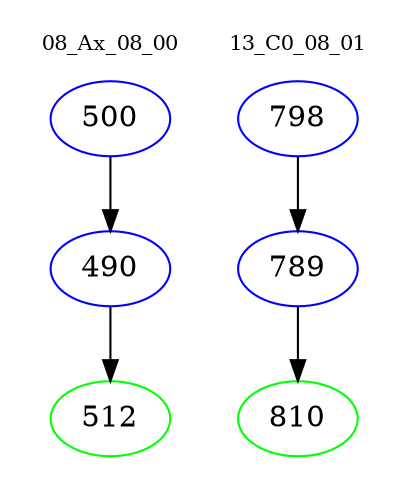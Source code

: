 digraph{
subgraph cluster_0 {
color = white
label = "08_Ax_08_00";
fontsize=10;
T0_500 [label="500", color="blue"]
T0_500 -> T0_490 [color="black"]
T0_490 [label="490", color="blue"]
T0_490 -> T0_512 [color="black"]
T0_512 [label="512", color="green"]
}
subgraph cluster_1 {
color = white
label = "13_C0_08_01";
fontsize=10;
T1_798 [label="798", color="blue"]
T1_798 -> T1_789 [color="black"]
T1_789 [label="789", color="blue"]
T1_789 -> T1_810 [color="black"]
T1_810 [label="810", color="green"]
}
}
